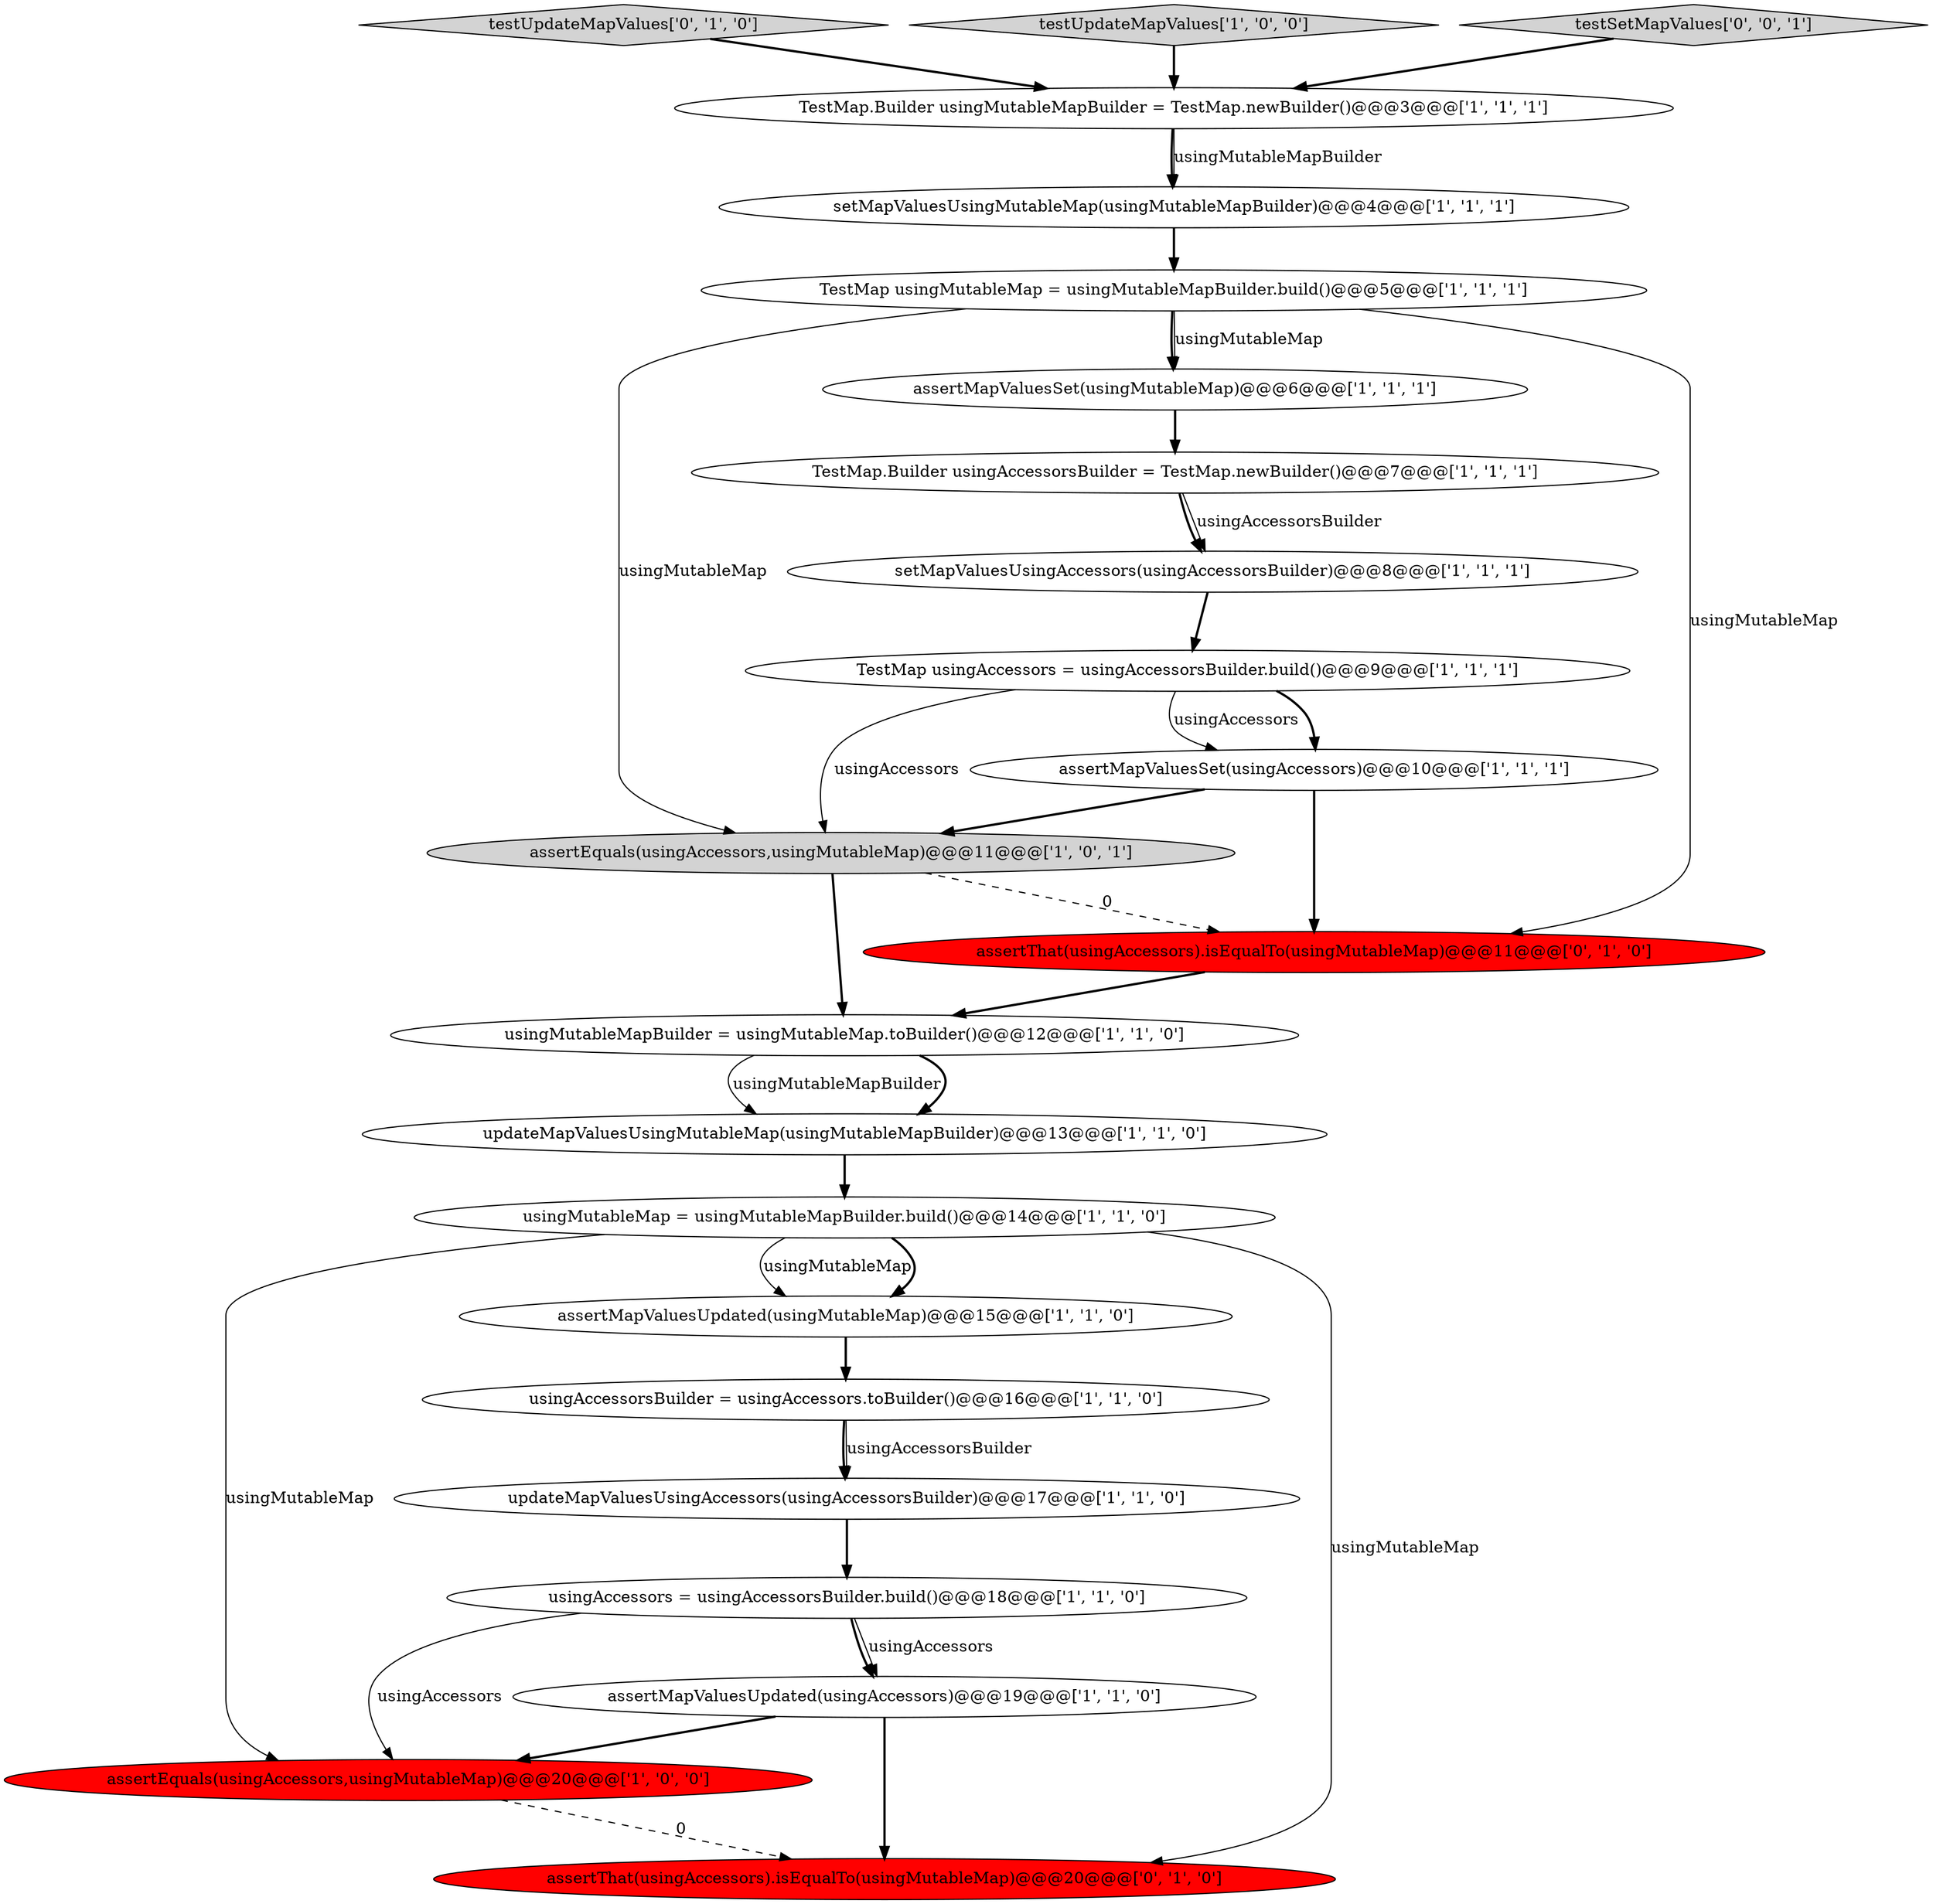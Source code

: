 digraph {
12 [style = filled, label = "assertEquals(usingAccessors,usingMutableMap)@@@20@@@['1', '0', '0']", fillcolor = red, shape = ellipse image = "AAA1AAABBB1BBB"];
19 [style = filled, label = "testUpdateMapValues['0', '1', '0']", fillcolor = lightgray, shape = diamond image = "AAA0AAABBB2BBB"];
2 [style = filled, label = "testUpdateMapValues['1', '0', '0']", fillcolor = lightgray, shape = diamond image = "AAA0AAABBB1BBB"];
8 [style = filled, label = "usingMutableMap = usingMutableMapBuilder.build()@@@14@@@['1', '1', '0']", fillcolor = white, shape = ellipse image = "AAA0AAABBB1BBB"];
15 [style = filled, label = "updateMapValuesUsingMutableMap(usingMutableMapBuilder)@@@13@@@['1', '1', '0']", fillcolor = white, shape = ellipse image = "AAA0AAABBB1BBB"];
13 [style = filled, label = "assertMapValuesSet(usingAccessors)@@@10@@@['1', '1', '1']", fillcolor = white, shape = ellipse image = "AAA0AAABBB1BBB"];
5 [style = filled, label = "TestMap.Builder usingMutableMapBuilder = TestMap.newBuilder()@@@3@@@['1', '1', '1']", fillcolor = white, shape = ellipse image = "AAA0AAABBB1BBB"];
3 [style = filled, label = "assertMapValuesUpdated(usingAccessors)@@@19@@@['1', '1', '0']", fillcolor = white, shape = ellipse image = "AAA0AAABBB1BBB"];
9 [style = filled, label = "usingAccessors = usingAccessorsBuilder.build()@@@18@@@['1', '1', '0']", fillcolor = white, shape = ellipse image = "AAA0AAABBB1BBB"];
6 [style = filled, label = "usingAccessorsBuilder = usingAccessors.toBuilder()@@@16@@@['1', '1', '0']", fillcolor = white, shape = ellipse image = "AAA0AAABBB1BBB"];
4 [style = filled, label = "assertEquals(usingAccessors,usingMutableMap)@@@11@@@['1', '0', '1']", fillcolor = lightgray, shape = ellipse image = "AAA0AAABBB1BBB"];
0 [style = filled, label = "assertMapValuesSet(usingMutableMap)@@@6@@@['1', '1', '1']", fillcolor = white, shape = ellipse image = "AAA0AAABBB1BBB"];
11 [style = filled, label = "setMapValuesUsingMutableMap(usingMutableMapBuilder)@@@4@@@['1', '1', '1']", fillcolor = white, shape = ellipse image = "AAA0AAABBB1BBB"];
17 [style = filled, label = "updateMapValuesUsingAccessors(usingAccessorsBuilder)@@@17@@@['1', '1', '0']", fillcolor = white, shape = ellipse image = "AAA0AAABBB1BBB"];
21 [style = filled, label = "assertThat(usingAccessors).isEqualTo(usingMutableMap)@@@20@@@['0', '1', '0']", fillcolor = red, shape = ellipse image = "AAA1AAABBB2BBB"];
14 [style = filled, label = "usingMutableMapBuilder = usingMutableMap.toBuilder()@@@12@@@['1', '1', '0']", fillcolor = white, shape = ellipse image = "AAA0AAABBB1BBB"];
20 [style = filled, label = "assertThat(usingAccessors).isEqualTo(usingMutableMap)@@@11@@@['0', '1', '0']", fillcolor = red, shape = ellipse image = "AAA1AAABBB2BBB"];
18 [style = filled, label = "setMapValuesUsingAccessors(usingAccessorsBuilder)@@@8@@@['1', '1', '1']", fillcolor = white, shape = ellipse image = "AAA0AAABBB1BBB"];
10 [style = filled, label = "TestMap.Builder usingAccessorsBuilder = TestMap.newBuilder()@@@7@@@['1', '1', '1']", fillcolor = white, shape = ellipse image = "AAA0AAABBB1BBB"];
22 [style = filled, label = "testSetMapValues['0', '0', '1']", fillcolor = lightgray, shape = diamond image = "AAA0AAABBB3BBB"];
7 [style = filled, label = "TestMap usingMutableMap = usingMutableMapBuilder.build()@@@5@@@['1', '1', '1']", fillcolor = white, shape = ellipse image = "AAA0AAABBB1BBB"];
16 [style = filled, label = "TestMap usingAccessors = usingAccessorsBuilder.build()@@@9@@@['1', '1', '1']", fillcolor = white, shape = ellipse image = "AAA0AAABBB1BBB"];
1 [style = filled, label = "assertMapValuesUpdated(usingMutableMap)@@@15@@@['1', '1', '0']", fillcolor = white, shape = ellipse image = "AAA0AAABBB1BBB"];
6->17 [style = bold, label=""];
7->20 [style = solid, label="usingMutableMap"];
10->18 [style = bold, label=""];
16->4 [style = solid, label="usingAccessors"];
16->13 [style = bold, label=""];
4->14 [style = bold, label=""];
17->9 [style = bold, label=""];
7->4 [style = solid, label="usingMutableMap"];
8->12 [style = solid, label="usingMutableMap"];
9->3 [style = solid, label="usingAccessors"];
7->0 [style = bold, label=""];
20->14 [style = bold, label=""];
9->12 [style = solid, label="usingAccessors"];
3->12 [style = bold, label=""];
22->5 [style = bold, label=""];
12->21 [style = dashed, label="0"];
8->1 [style = solid, label="usingMutableMap"];
10->18 [style = solid, label="usingAccessorsBuilder"];
8->21 [style = solid, label="usingMutableMap"];
8->1 [style = bold, label=""];
19->5 [style = bold, label=""];
0->10 [style = bold, label=""];
1->6 [style = bold, label=""];
4->20 [style = dashed, label="0"];
6->17 [style = solid, label="usingAccessorsBuilder"];
14->15 [style = solid, label="usingMutableMapBuilder"];
7->0 [style = solid, label="usingMutableMap"];
9->3 [style = bold, label=""];
3->21 [style = bold, label=""];
14->15 [style = bold, label=""];
16->13 [style = solid, label="usingAccessors"];
5->11 [style = bold, label=""];
13->20 [style = bold, label=""];
5->11 [style = solid, label="usingMutableMapBuilder"];
15->8 [style = bold, label=""];
11->7 [style = bold, label=""];
2->5 [style = bold, label=""];
13->4 [style = bold, label=""];
18->16 [style = bold, label=""];
}
